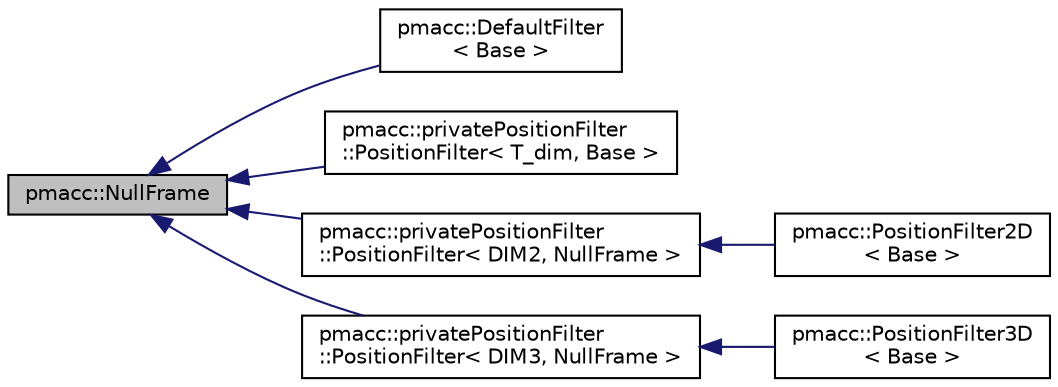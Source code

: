 digraph "pmacc::NullFrame"
{
 // LATEX_PDF_SIZE
  edge [fontname="Helvetica",fontsize="10",labelfontname="Helvetica",labelfontsize="10"];
  node [fontname="Helvetica",fontsize="10",shape=record];
  rankdir="LR";
  Node1 [label="pmacc::NullFrame",height=0.2,width=0.4,color="black", fillcolor="grey75", style="filled", fontcolor="black",tooltip=" "];
  Node1 -> Node2 [dir="back",color="midnightblue",fontsize="10",style="solid",fontname="Helvetica"];
  Node2 [label="pmacc::DefaultFilter\l\< Base \>",height=0.2,width=0.4,color="black", fillcolor="white", style="filled",URL="$classpmacc_1_1_default_filter.html",tooltip=" "];
  Node1 -> Node3 [dir="back",color="midnightblue",fontsize="10",style="solid",fontname="Helvetica"];
  Node3 [label="pmacc::privatePositionFilter\l::PositionFilter\< T_dim, Base \>",height=0.2,width=0.4,color="black", fillcolor="white", style="filled",URL="$classpmacc_1_1private_position_filter_1_1_position_filter.html",tooltip=" "];
  Node1 -> Node4 [dir="back",color="midnightblue",fontsize="10",style="solid",fontname="Helvetica"];
  Node4 [label="pmacc::privatePositionFilter\l::PositionFilter\< DIM2, NullFrame \>",height=0.2,width=0.4,color="black", fillcolor="white", style="filled",URL="$classpmacc_1_1private_position_filter_1_1_position_filter.html",tooltip=" "];
  Node4 -> Node5 [dir="back",color="midnightblue",fontsize="10",style="solid",fontname="Helvetica"];
  Node5 [label="pmacc::PositionFilter2D\l\< Base \>",height=0.2,width=0.4,color="black", fillcolor="white", style="filled",URL="$classpmacc_1_1_position_filter2_d.html",tooltip=" "];
  Node1 -> Node6 [dir="back",color="midnightblue",fontsize="10",style="solid",fontname="Helvetica"];
  Node6 [label="pmacc::privatePositionFilter\l::PositionFilter\< DIM3, NullFrame \>",height=0.2,width=0.4,color="black", fillcolor="white", style="filled",URL="$classpmacc_1_1private_position_filter_1_1_position_filter.html",tooltip=" "];
  Node6 -> Node7 [dir="back",color="midnightblue",fontsize="10",style="solid",fontname="Helvetica"];
  Node7 [label="pmacc::PositionFilter3D\l\< Base \>",height=0.2,width=0.4,color="black", fillcolor="white", style="filled",URL="$classpmacc_1_1_position_filter3_d.html",tooltip="This wrapper class is needed because for filters we are only allowed to define one template parameter..."];
}
